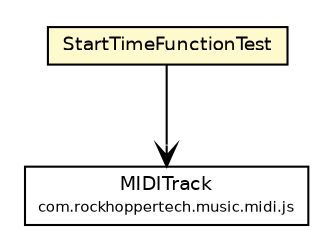 #!/usr/local/bin/dot
#
# Class diagram 
# Generated by UMLGraph version R5_6-24-gf6e263 (http://www.umlgraph.org/)
#

digraph G {
	edge [fontname="Helvetica",fontsize=10,labelfontname="Helvetica",labelfontsize=10];
	node [fontname="Helvetica",fontsize=10,shape=plaintext];
	nodesep=0.25;
	ranksep=0.5;
	// com.rockhoppertech.music.midi.js.modifiers.google.StartTimeFunctionTest
	c2768 [label=<<table title="com.rockhoppertech.music.midi.js.modifiers.google.StartTimeFunctionTest" border="0" cellborder="1" cellspacing="0" cellpadding="2" port="p" bgcolor="lemonChiffon" href="./StartTimeFunctionTest.html">
		<tr><td><table border="0" cellspacing="0" cellpadding="1">
<tr><td align="center" balign="center"> StartTimeFunctionTest </td></tr>
		</table></td></tr>
		</table>>, URL="./StartTimeFunctionTest.html", fontname="Helvetica", fontcolor="black", fontsize=9.0];
	// com.rockhoppertech.music.midi.js.modifiers.google.StartTimeFunctionTest NAVASSOC com.rockhoppertech.music.midi.js.MIDITrack
	c2768:p -> c2791:p [taillabel="", label="", headlabel="", fontname="Helvetica", fontcolor="black", fontsize=10.0, color="black", arrowhead=open];
	// com.rockhoppertech.music.midi.js.MIDITrack
	c2791 [label=<<table title="com.rockhoppertech.music.midi.js.MIDITrack" border="0" cellborder="1" cellspacing="0" cellpadding="2" port="p">
		<tr><td><table border="0" cellspacing="0" cellpadding="1">
<tr><td align="center" balign="center"> MIDITrack </td></tr>
<tr><td align="center" balign="center"><font point-size="7.0"> com.rockhoppertech.music.midi.js </font></td></tr>
		</table></td></tr>
		</table>>, URL="null", fontname="Helvetica", fontcolor="black", fontsize=9.0];
}

